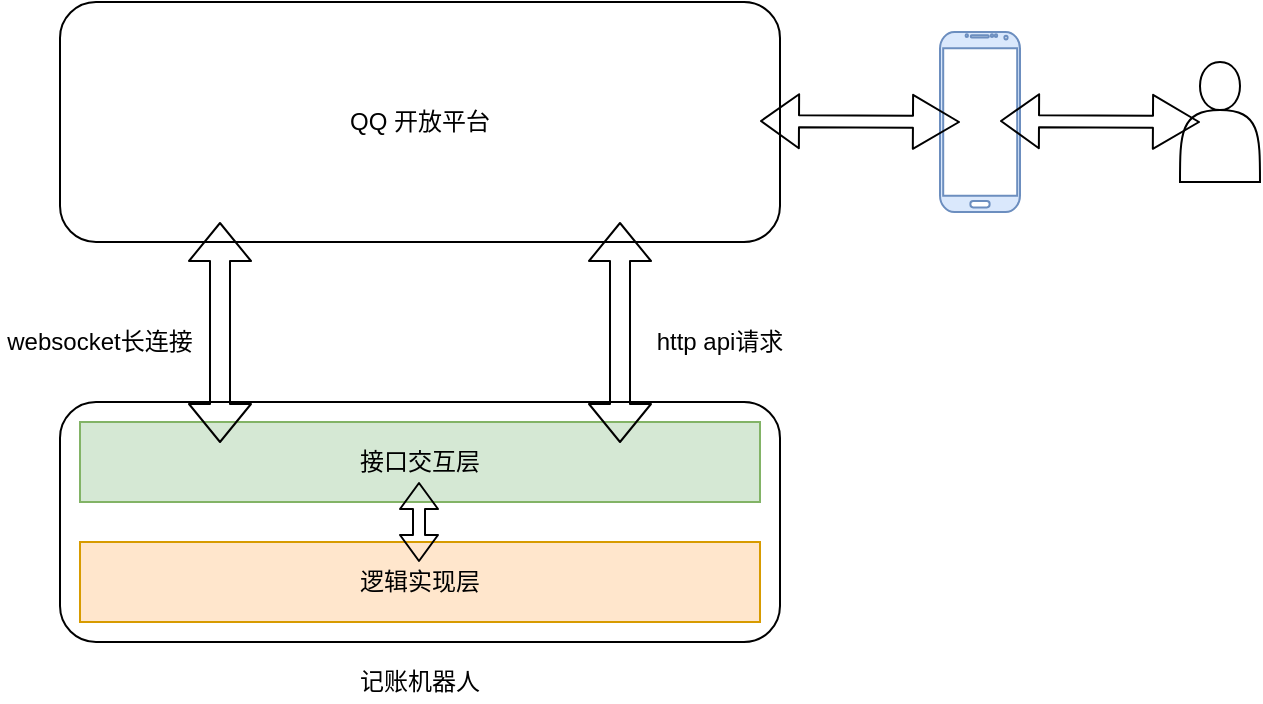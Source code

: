 <mxfile version="14.6.13" type="device" pages="3"><diagram id="xLbE-az0UDE3-I3nshot" name="整体设计"><mxGraphModel dx="946" dy="680" grid="1" gridSize="10" guides="1" tooltips="1" connect="1" arrows="1" fold="1" page="1" pageScale="1" pageWidth="827" pageHeight="1169" math="0" shadow="0"><root><mxCell id="0"/><mxCell id="1" parent="0"/><mxCell id="UMA-9QyaH2UjlRWOOeaW-2" value="" style="shape=actor;whiteSpace=wrap;html=1;" parent="1" vertex="1"><mxGeometry x="640" y="230" width="40" height="60" as="geometry"/></mxCell><mxCell id="UMA-9QyaH2UjlRWOOeaW-3" value="" style="verticalLabelPosition=bottom;verticalAlign=top;html=1;shadow=0;dashed=0;strokeWidth=1;shape=mxgraph.android.phone2;strokeColor=#6c8ebf;fillColor=#dae8fc;" parent="1" vertex="1"><mxGeometry x="520" y="215" width="40" height="90" as="geometry"/></mxCell><mxCell id="UMA-9QyaH2UjlRWOOeaW-4" value="QQ 开放平台" style="rounded=1;whiteSpace=wrap;html=1;" parent="1" vertex="1"><mxGeometry x="80" y="200" width="360" height="120" as="geometry"/></mxCell><mxCell id="UMA-9QyaH2UjlRWOOeaW-5" value="" style="shape=flexArrow;endArrow=classic;startArrow=classic;html=1;width=6;endSize=7.34;" parent="1" edge="1"><mxGeometry width="100" height="100" relative="1" as="geometry"><mxPoint x="430" y="259.5" as="sourcePoint"/><mxPoint x="530" y="260" as="targetPoint"/></mxGeometry></mxCell><mxCell id="UMA-9QyaH2UjlRWOOeaW-7" value="" style="rounded=1;whiteSpace=wrap;html=1;" parent="1" vertex="1"><mxGeometry x="80" y="400" width="360" height="120" as="geometry"/></mxCell><mxCell id="UMA-9QyaH2UjlRWOOeaW-8" value="记账机器人" style="text;html=1;strokeColor=none;fillColor=none;align=center;verticalAlign=middle;whiteSpace=wrap;rounded=0;" parent="1" vertex="1"><mxGeometry x="225" y="530" width="70" height="20" as="geometry"/></mxCell><mxCell id="UMA-9QyaH2UjlRWOOeaW-9" value="接口交互层" style="rounded=0;whiteSpace=wrap;html=1;fillColor=#d5e8d4;strokeColor=#82b366;" parent="1" vertex="1"><mxGeometry x="90" y="410" width="340" height="40" as="geometry"/></mxCell><mxCell id="UMA-9QyaH2UjlRWOOeaW-10" value="逻辑实现层" style="rounded=0;whiteSpace=wrap;html=1;fillColor=#ffe6cc;strokeColor=#d79b00;" parent="1" vertex="1"><mxGeometry x="90" y="470" width="340" height="40" as="geometry"/></mxCell><mxCell id="UMA-9QyaH2UjlRWOOeaW-11" value="" style="shape=flexArrow;endArrow=classic;startArrow=classic;html=1;" parent="1" edge="1"><mxGeometry width="100" height="100" relative="1" as="geometry"><mxPoint x="160" y="310" as="sourcePoint"/><mxPoint x="160" y="420.5" as="targetPoint"/></mxGeometry></mxCell><mxCell id="UMA-9QyaH2UjlRWOOeaW-12" value="" style="shape=flexArrow;endArrow=classic;startArrow=classic;html=1;" parent="1" edge="1"><mxGeometry width="100" height="100" relative="1" as="geometry"><mxPoint x="360" y="310" as="sourcePoint"/><mxPoint x="360" y="420.5" as="targetPoint"/></mxGeometry></mxCell><mxCell id="UMA-9QyaH2UjlRWOOeaW-13" value="websocket长连接" style="text;html=1;strokeColor=none;fillColor=none;align=center;verticalAlign=middle;whiteSpace=wrap;rounded=0;" parent="1" vertex="1"><mxGeometry x="50" y="360" width="100" height="20" as="geometry"/></mxCell><mxCell id="UMA-9QyaH2UjlRWOOeaW-14" value="http api请求" style="text;html=1;strokeColor=none;fillColor=none;align=center;verticalAlign=middle;whiteSpace=wrap;rounded=0;" parent="1" vertex="1"><mxGeometry x="370" y="360" width="80" height="20" as="geometry"/></mxCell><mxCell id="UMA-9QyaH2UjlRWOOeaW-15" value="" style="shape=flexArrow;endArrow=classic;startArrow=classic;html=1;width=6;endSize=7.34;" parent="1" edge="1"><mxGeometry width="100" height="100" relative="1" as="geometry"><mxPoint x="550" y="259.5" as="sourcePoint"/><mxPoint x="650" y="260" as="targetPoint"/></mxGeometry></mxCell><mxCell id="UMA-9QyaH2UjlRWOOeaW-16" value="" style="shape=flexArrow;endArrow=classic;startArrow=classic;html=1;width=6;endSize=4;startWidth=12;startSize=4;endWidth=12;" parent="1" edge="1"><mxGeometry width="100" height="100" relative="1" as="geometry"><mxPoint x="259.5" y="440" as="sourcePoint"/><mxPoint x="259.5" y="480" as="targetPoint"/></mxGeometry></mxCell></root></mxGraphModel></diagram><diagram id="w6zj83rbeju2WhCghvBi" name="接口交互层"><mxGraphModel dx="946" dy="714" grid="1" gridSize="10" guides="1" tooltips="1" connect="1" arrows="1" fold="1" page="1" pageScale="1" pageWidth="827" pageHeight="1169" math="0" shadow="0"><root><mxCell id="cAsA23Wjga1z1YSju3Q9-0"/><mxCell id="cAsA23Wjga1z1YSju3Q9-1" parent="cAsA23Wjga1z1YSju3Q9-0"/><mxCell id="cAsA23Wjga1z1YSju3Q9-22" value="" style="rounded=0;whiteSpace=wrap;html=1;" vertex="1" parent="cAsA23Wjga1z1YSju3Q9-1"><mxGeometry x="120" y="280" width="800" height="440" as="geometry"/></mxCell><mxCell id="cAsA23Wjga1z1YSju3Q9-2" value="QQ开放平台" style="rounded=1;whiteSpace=wrap;html=1;fillColor=#dae8fc;strokeColor=#6c8ebf;" vertex="1" parent="cAsA23Wjga1z1YSju3Q9-1"><mxGeometry x="200" y="120" width="360" height="80" as="geometry"/></mxCell><mxCell id="cAsA23Wjga1z1YSju3Q9-13" style="edgeStyle=orthogonalEdgeStyle;rounded=0;orthogonalLoop=1;jettySize=auto;html=1;exitX=0.5;exitY=0;exitDx=0;exitDy=0;entryX=0.5;entryY=1;entryDx=0;entryDy=0;" edge="1" parent="cAsA23Wjga1z1YSju3Q9-1" source="cAsA23Wjga1z1YSju3Q9-3" target="cAsA23Wjga1z1YSju3Q9-2"><mxGeometry relative="1" as="geometry"/></mxCell><mxCell id="cAsA23Wjga1z1YSju3Q9-3" value="websocket连接/鉴权" style="rounded=0;whiteSpace=wrap;html=1;" vertex="1" parent="cAsA23Wjga1z1YSju3Q9-1"><mxGeometry x="160" y="320" width="120" height="40" as="geometry"/></mxCell><mxCell id="cAsA23Wjga1z1YSju3Q9-14" style="edgeStyle=orthogonalEdgeStyle;rounded=0;orthogonalLoop=1;jettySize=auto;html=1;exitX=0.5;exitY=0;exitDx=0;exitDy=0;entryX=0.5;entryY=1;entryDx=0;entryDy=0;" edge="1" parent="cAsA23Wjga1z1YSju3Q9-1" source="cAsA23Wjga1z1YSju3Q9-4" target="cAsA23Wjga1z1YSju3Q9-2"><mxGeometry relative="1" as="geometry"/></mxCell><mxCell id="cAsA23Wjga1z1YSju3Q9-4" value="websocket&lt;br&gt;定时心跳维护" style="rounded=0;whiteSpace=wrap;html=1;" vertex="1" parent="cAsA23Wjga1z1YSju3Q9-1"><mxGeometry x="320" y="320" width="120" height="40" as="geometry"/></mxCell><mxCell id="cAsA23Wjga1z1YSju3Q9-9" style="edgeStyle=orthogonalEdgeStyle;rounded=0;orthogonalLoop=1;jettySize=auto;html=1;exitX=0.5;exitY=1;exitDx=0;exitDy=0;entryX=0.5;entryY=0;entryDx=0;entryDy=0;" edge="1" parent="cAsA23Wjga1z1YSju3Q9-1" source="cAsA23Wjga1z1YSju3Q9-5" target="cAsA23Wjga1z1YSju3Q9-7"><mxGeometry relative="1" as="geometry"/></mxCell><mxCell id="cAsA23Wjga1z1YSju3Q9-10" style="edgeStyle=orthogonalEdgeStyle;rounded=0;orthogonalLoop=1;jettySize=auto;html=1;exitX=0.5;exitY=1;exitDx=0;exitDy=0;entryX=0.5;entryY=0;entryDx=0;entryDy=0;" edge="1" parent="cAsA23Wjga1z1YSju3Q9-1" source="cAsA23Wjga1z1YSju3Q9-5" target="cAsA23Wjga1z1YSju3Q9-6"><mxGeometry relative="1" as="geometry"/></mxCell><mxCell id="cAsA23Wjga1z1YSju3Q9-11" style="edgeStyle=orthogonalEdgeStyle;rounded=0;orthogonalLoop=1;jettySize=auto;html=1;exitX=0.5;exitY=1;exitDx=0;exitDy=0;entryX=0.5;entryY=0;entryDx=0;entryDy=0;" edge="1" parent="cAsA23Wjga1z1YSju3Q9-1" source="cAsA23Wjga1z1YSju3Q9-5" target="cAsA23Wjga1z1YSju3Q9-8"><mxGeometry relative="1" as="geometry"/></mxCell><mxCell id="cAsA23Wjga1z1YSju3Q9-15" style="edgeStyle=orthogonalEdgeStyle;rounded=0;orthogonalLoop=1;jettySize=auto;html=1;exitX=0.5;exitY=0;exitDx=0;exitDy=0;entryX=0.5;entryY=1;entryDx=0;entryDy=0;startArrow=classic;startFill=1;" edge="1" parent="cAsA23Wjga1z1YSju3Q9-1" source="cAsA23Wjga1z1YSju3Q9-5" target="cAsA23Wjga1z1YSju3Q9-2"><mxGeometry relative="1" as="geometry"/></mxCell><mxCell id="cAsA23Wjga1z1YSju3Q9-5" value="websocket&lt;br&gt;消息监听" style="rounded=0;whiteSpace=wrap;html=1;" vertex="1" parent="cAsA23Wjga1z1YSju3Q9-1"><mxGeometry x="480" y="320" width="120" height="40" as="geometry"/></mxCell><mxCell id="cAsA23Wjga1z1YSju3Q9-21" style="edgeStyle=orthogonalEdgeStyle;rounded=0;orthogonalLoop=1;jettySize=auto;html=1;exitX=0.5;exitY=1;exitDx=0;exitDy=0;entryX=0.5;entryY=0;entryDx=0;entryDy=0;" edge="1" parent="cAsA23Wjga1z1YSju3Q9-1" source="cAsA23Wjga1z1YSju3Q9-6" target="cAsA23Wjga1z1YSju3Q9-16"><mxGeometry relative="1" as="geometry"/></mxCell><mxCell id="cAsA23Wjga1z1YSju3Q9-6" value="普通消息" style="rounded=0;whiteSpace=wrap;html=1;" vertex="1" parent="cAsA23Wjga1z1YSju3Q9-1"><mxGeometry x="500" y="400" width="80" height="40" as="geometry"/></mxCell><mxCell id="cAsA23Wjga1z1YSju3Q9-12" style="edgeStyle=orthogonalEdgeStyle;rounded=0;orthogonalLoop=1;jettySize=auto;html=1;exitX=0.5;exitY=1;exitDx=0;exitDy=0;entryX=0.5;entryY=1;entryDx=0;entryDy=0;" edge="1" parent="cAsA23Wjga1z1YSju3Q9-1" source="cAsA23Wjga1z1YSju3Q9-7" target="cAsA23Wjga1z1YSju3Q9-3"><mxGeometry relative="1" as="geometry"/></mxCell><mxCell id="cAsA23Wjga1z1YSju3Q9-7" value="重新连接" style="rounded=0;whiteSpace=wrap;html=1;" vertex="1" parent="cAsA23Wjga1z1YSju3Q9-1"><mxGeometry x="400" y="400" width="80" height="40" as="geometry"/></mxCell><mxCell id="cAsA23Wjga1z1YSju3Q9-8" value="心跳响应" style="rounded=0;whiteSpace=wrap;html=1;" vertex="1" parent="cAsA23Wjga1z1YSju3Q9-1"><mxGeometry x="600" y="400" width="80" height="40" as="geometry"/></mxCell><mxCell id="cAsA23Wjga1z1YSju3Q9-19" style="edgeStyle=orthogonalEdgeStyle;rounded=0;orthogonalLoop=1;jettySize=auto;html=1;exitX=0.5;exitY=1;exitDx=0;exitDy=0;entryX=0.5;entryY=0;entryDx=0;entryDy=0;" edge="1" parent="cAsA23Wjga1z1YSju3Q9-1" source="cAsA23Wjga1z1YSju3Q9-16" target="cAsA23Wjga1z1YSju3Q9-17"><mxGeometry relative="1" as="geometry"/></mxCell><mxCell id="cAsA23Wjga1z1YSju3Q9-20" style="edgeStyle=orthogonalEdgeStyle;rounded=0;orthogonalLoop=1;jettySize=auto;html=1;exitX=0.5;exitY=1;exitDx=0;exitDy=0;entryX=0.5;entryY=0;entryDx=0;entryDy=0;" edge="1" parent="cAsA23Wjga1z1YSju3Q9-1" source="cAsA23Wjga1z1YSju3Q9-16" target="cAsA23Wjga1z1YSju3Q9-18"><mxGeometry relative="1" as="geometry"><mxPoint x="639" y="540" as="targetPoint"/></mxGeometry></mxCell><mxCell id="cAsA23Wjga1z1YSju3Q9-16" value="事件分发" style="rounded=0;whiteSpace=wrap;html=1;" vertex="1" parent="cAsA23Wjga1z1YSju3Q9-1"><mxGeometry x="500" y="480" width="80" height="40" as="geometry"/></mxCell><mxCell id="cAsA23Wjga1z1YSju3Q9-17" value="READY" style="rounded=0;whiteSpace=wrap;html=1;" vertex="1" parent="cAsA23Wjga1z1YSju3Q9-1"><mxGeometry x="380" y="560" width="140" height="40" as="geometry"/></mxCell><mxCell id="cAsA23Wjga1z1YSju3Q9-27" style="edgeStyle=orthogonalEdgeStyle;rounded=0;orthogonalLoop=1;jettySize=auto;html=1;exitX=0.5;exitY=1;exitDx=0;exitDy=0;entryX=0.5;entryY=0;entryDx=0;entryDy=0;" edge="1" parent="cAsA23Wjga1z1YSju3Q9-1" source="cAsA23Wjga1z1YSju3Q9-18" target="cAsA23Wjga1z1YSju3Q9-24"><mxGeometry relative="1" as="geometry"/></mxCell><mxCell id="cAsA23Wjga1z1YSju3Q9-18" value="AT_MESSAGE_CREATE" style="rounded=0;whiteSpace=wrap;html=1;" vertex="1" parent="cAsA23Wjga1z1YSju3Q9-1"><mxGeometry x="560" y="560" width="140" height="40" as="geometry"/></mxCell><mxCell id="cAsA23Wjga1z1YSju3Q9-23" value="逻辑实现层" style="rounded=0;whiteSpace=wrap;html=1;fillColor=#ffe6cc;strokeColor=#d79b00;" vertex="1" parent="cAsA23Wjga1z1YSju3Q9-1"><mxGeometry x="120" y="760" width="800" height="80" as="geometry"/></mxCell><mxCell id="cAsA23Wjga1z1YSju3Q9-26" style="edgeStyle=orthogonalEdgeStyle;rounded=0;orthogonalLoop=1;jettySize=auto;html=1;exitX=0.5;exitY=1;exitDx=0;exitDy=0;dashed=1;" edge="1" parent="cAsA23Wjga1z1YSju3Q9-1" source="cAsA23Wjga1z1YSju3Q9-24"><mxGeometry relative="1" as="geometry"><mxPoint x="630" y="760" as="targetPoint"/></mxGeometry></mxCell><mxCell id="cAsA23Wjga1z1YSju3Q9-28" style="edgeStyle=orthogonalEdgeStyle;rounded=0;orthogonalLoop=1;jettySize=auto;html=1;exitX=1;exitY=0.5;exitDx=0;exitDy=0;entryX=0;entryY=0.5;entryDx=0;entryDy=0;" edge="1" parent="cAsA23Wjga1z1YSju3Q9-1" source="cAsA23Wjga1z1YSju3Q9-24" target="cAsA23Wjga1z1YSju3Q9-25"><mxGeometry relative="1" as="geometry"/></mxCell><mxCell id="cAsA23Wjga1z1YSju3Q9-24" value="记账逻辑" style="rounded=0;whiteSpace=wrap;html=1;fillColor=#ffe6cc;strokeColor=#d79b00;" vertex="1" parent="cAsA23Wjga1z1YSju3Q9-1"><mxGeometry x="560" y="640" width="140" height="40" as="geometry"/></mxCell><mxCell id="cAsA23Wjga1z1YSju3Q9-30" style="edgeStyle=orthogonalEdgeStyle;rounded=0;orthogonalLoop=1;jettySize=auto;html=1;exitX=0.5;exitY=0;exitDx=0;exitDy=0;entryX=0.5;entryY=1;entryDx=0;entryDy=0;" edge="1" parent="cAsA23Wjga1z1YSju3Q9-1" source="cAsA23Wjga1z1YSju3Q9-25" target="cAsA23Wjga1z1YSju3Q9-29"><mxGeometry relative="1" as="geometry"/></mxCell><mxCell id="cAsA23Wjga1z1YSju3Q9-25" value="消息回复" style="rounded=0;whiteSpace=wrap;html=1;" vertex="1" parent="cAsA23Wjga1z1YSju3Q9-1"><mxGeometry x="740" y="640" width="140" height="40" as="geometry"/></mxCell><mxCell id="cAsA23Wjga1z1YSju3Q9-31" style="edgeStyle=orthogonalEdgeStyle;rounded=0;orthogonalLoop=1;jettySize=auto;html=1;exitX=0.5;exitY=0;exitDx=0;exitDy=0;entryX=1;entryY=0.5;entryDx=0;entryDy=0;" edge="1" parent="cAsA23Wjga1z1YSju3Q9-1" source="cAsA23Wjga1z1YSju3Q9-29" target="cAsA23Wjga1z1YSju3Q9-2"><mxGeometry relative="1" as="geometry"/></mxCell><mxCell id="cAsA23Wjga1z1YSju3Q9-29" value="http请求" style="rounded=0;whiteSpace=wrap;html=1;" vertex="1" parent="cAsA23Wjga1z1YSju3Q9-1"><mxGeometry x="750" y="320" width="120" height="40" as="geometry"/></mxCell></root></mxGraphModel></diagram><diagram id="whEdHOx6a78xvNmRUmA3" name="逻辑实现层"><mxGraphModel dx="946" dy="714" grid="1" gridSize="10" guides="1" tooltips="1" connect="1" arrows="1" fold="1" page="1" pageScale="1" pageWidth="827" pageHeight="1169" math="0" shadow="0"><root><mxCell id="t6Cf_L5-AyWDqtPbOAlc-0"/><mxCell id="t6Cf_L5-AyWDqtPbOAlc-1" parent="t6Cf_L5-AyWDqtPbOAlc-0"/><mxCell id="zTAtX2HT6bWbYvUxJimS-2" value="" style="rounded=0;whiteSpace=wrap;html=1;" vertex="1" parent="t6Cf_L5-AyWDqtPbOAlc-1"><mxGeometry x="200" y="320" width="520" height="280" as="geometry"/></mxCell><mxCell id="zTAtX2HT6bWbYvUxJimS-0" value="QQ开放平台" style="rounded=1;whiteSpace=wrap;html=1;fillColor=#dae8fc;strokeColor=#6c8ebf;" vertex="1" parent="t6Cf_L5-AyWDqtPbOAlc-1"><mxGeometry x="200" y="120" width="360" height="80" as="geometry"/></mxCell><mxCell id="zTAtX2HT6bWbYvUxJimS-3" style="edgeStyle=orthogonalEdgeStyle;rounded=0;orthogonalLoop=1;jettySize=auto;html=1;exitX=0.5;exitY=0;exitDx=0;exitDy=0;entryX=0.5;entryY=1;entryDx=0;entryDy=0;startArrow=classic;startFill=1;" edge="1" parent="t6Cf_L5-AyWDqtPbOAlc-1" source="zTAtX2HT6bWbYvUxJimS-1" target="zTAtX2HT6bWbYvUxJimS-0"><mxGeometry relative="1" as="geometry"/></mxCell><mxCell id="zTAtX2HT6bWbYvUxJimS-4" style="edgeStyle=orthogonalEdgeStyle;rounded=0;orthogonalLoop=1;jettySize=auto;html=1;exitX=0.5;exitY=1;exitDx=0;exitDy=0;entryX=0.5;entryY=0;entryDx=0;entryDy=0;startArrow=none;startFill=0;" edge="1" parent="t6Cf_L5-AyWDqtPbOAlc-1" source="zTAtX2HT6bWbYvUxJimS-1" target="zTAtX2HT6bWbYvUxJimS-5"><mxGeometry relative="1" as="geometry"/></mxCell><mxCell id="zTAtX2HT6bWbYvUxJimS-1" value="接口交互层&amp;nbsp;" style="rounded=0;whiteSpace=wrap;html=1;" vertex="1" parent="t6Cf_L5-AyWDqtPbOAlc-1"><mxGeometry x="200" y="240" width="360" height="40" as="geometry"/></mxCell><mxCell id="zTAtX2HT6bWbYvUxJimS-8" style="edgeStyle=orthogonalEdgeStyle;rounded=0;orthogonalLoop=1;jettySize=auto;html=1;exitX=1;exitY=0.5;exitDx=0;exitDy=0;entryX=0;entryY=0.5;entryDx=0;entryDy=0;startArrow=none;startFill=0;" edge="1" parent="t6Cf_L5-AyWDqtPbOAlc-1" source="zTAtX2HT6bWbYvUxJimS-5" target="zTAtX2HT6bWbYvUxJimS-7"><mxGeometry relative="1" as="geometry"/></mxCell><mxCell id="zTAtX2HT6bWbYvUxJimS-5" value="消息解析" style="rounded=0;whiteSpace=wrap;html=1;" vertex="1" parent="t6Cf_L5-AyWDqtPbOAlc-1"><mxGeometry x="320" y="360" width="120" height="40" as="geometry"/></mxCell><mxCell id="zTAtX2HT6bWbYvUxJimS-13" style="edgeStyle=orthogonalEdgeStyle;rounded=0;orthogonalLoop=1;jettySize=auto;html=1;exitX=0.5;exitY=1;exitDx=0;exitDy=0;entryX=0.5;entryY=0;entryDx=0;entryDy=0;startArrow=none;startFill=0;" edge="1" parent="t6Cf_L5-AyWDqtPbOAlc-1" source="zTAtX2HT6bWbYvUxJimS-6" target="zTAtX2HT6bWbYvUxJimS-10"><mxGeometry relative="1" as="geometry"/></mxCell><mxCell id="zTAtX2HT6bWbYvUxJimS-17" style="edgeStyle=orthogonalEdgeStyle;rounded=0;orthogonalLoop=1;jettySize=auto;html=1;exitX=0;exitY=0.5;exitDx=0;exitDy=0;startArrow=none;startFill=0;curved=1;dashed=1;" edge="1" parent="t6Cf_L5-AyWDqtPbOAlc-1" source="zTAtX2HT6bWbYvUxJimS-6" target="zTAtX2HT6bWbYvUxJimS-16"><mxGeometry relative="1" as="geometry"/></mxCell><mxCell id="zTAtX2HT6bWbYvUxJimS-6" value="新增记录" style="rounded=0;whiteSpace=wrap;html=1;" vertex="1" parent="t6Cf_L5-AyWDqtPbOAlc-1"><mxGeometry x="440" y="440" width="80" height="40" as="geometry"/></mxCell><mxCell id="zTAtX2HT6bWbYvUxJimS-11" style="edgeStyle=orthogonalEdgeStyle;rounded=0;orthogonalLoop=1;jettySize=auto;html=1;exitX=0.5;exitY=1;exitDx=0;exitDy=0;entryX=0.5;entryY=0;entryDx=0;entryDy=0;startArrow=none;startFill=0;" edge="1" parent="t6Cf_L5-AyWDqtPbOAlc-1" source="zTAtX2HT6bWbYvUxJimS-7" target="zTAtX2HT6bWbYvUxJimS-6"><mxGeometry relative="1" as="geometry"/></mxCell><mxCell id="zTAtX2HT6bWbYvUxJimS-12" style="edgeStyle=orthogonalEdgeStyle;rounded=0;orthogonalLoop=1;jettySize=auto;html=1;exitX=0.5;exitY=1;exitDx=0;exitDy=0;entryX=0.5;entryY=0;entryDx=0;entryDy=0;startArrow=none;startFill=0;" edge="1" parent="t6Cf_L5-AyWDqtPbOAlc-1" source="zTAtX2HT6bWbYvUxJimS-7" target="zTAtX2HT6bWbYvUxJimS-9"><mxGeometry relative="1" as="geometry"/></mxCell><mxCell id="zTAtX2HT6bWbYvUxJimS-7" value="&lt;span&gt;操作控制&lt;/span&gt;" style="rounded=0;whiteSpace=wrap;html=1;" vertex="1" parent="t6Cf_L5-AyWDqtPbOAlc-1"><mxGeometry x="480" y="360" width="120" height="40" as="geometry"/></mxCell><mxCell id="zTAtX2HT6bWbYvUxJimS-14" style="edgeStyle=orthogonalEdgeStyle;rounded=0;orthogonalLoop=1;jettySize=auto;html=1;exitX=0.5;exitY=1;exitDx=0;exitDy=0;startArrow=none;startFill=0;" edge="1" parent="t6Cf_L5-AyWDqtPbOAlc-1" source="zTAtX2HT6bWbYvUxJimS-9"><mxGeometry relative="1" as="geometry"><mxPoint x="540" y="520" as="targetPoint"/></mxGeometry></mxCell><mxCell id="zTAtX2HT6bWbYvUxJimS-18" style="edgeStyle=orthogonalEdgeStyle;curved=1;rounded=0;orthogonalLoop=1;jettySize=auto;html=1;exitX=0;exitY=0.5;exitDx=0;exitDy=0;entryX=1;entryY=0.5;entryDx=0;entryDy=0;dashed=1;startArrow=none;startFill=0;" edge="1" parent="t6Cf_L5-AyWDqtPbOAlc-1" source="zTAtX2HT6bWbYvUxJimS-9" target="zTAtX2HT6bWbYvUxJimS-16"><mxGeometry relative="1" as="geometry"><Array as="points"><mxPoint x="560" y="490"/><mxPoint x="470" y="490"/><mxPoint x="470" y="500"/></Array></mxGeometry></mxCell><mxCell id="zTAtX2HT6bWbYvUxJimS-9" value="查询明细" style="rounded=0;whiteSpace=wrap;html=1;" vertex="1" parent="t6Cf_L5-AyWDqtPbOAlc-1"><mxGeometry x="560" y="440" width="80" height="40" as="geometry"/></mxCell><mxCell id="zTAtX2HT6bWbYvUxJimS-15" style="edgeStyle=orthogonalEdgeStyle;rounded=0;orthogonalLoop=1;jettySize=auto;html=1;exitX=1;exitY=0.5;exitDx=0;exitDy=0;entryX=1;entryY=0.5;entryDx=0;entryDy=0;startArrow=none;startFill=0;" edge="1" parent="t6Cf_L5-AyWDqtPbOAlc-1" source="zTAtX2HT6bWbYvUxJimS-10" target="zTAtX2HT6bWbYvUxJimS-1"><mxGeometry relative="1" as="geometry"><Array as="points"><mxPoint x="680" y="540"/><mxPoint x="680" y="260"/></Array></mxGeometry></mxCell><mxCell id="zTAtX2HT6bWbYvUxJimS-10" value="文案组装" style="rounded=0;whiteSpace=wrap;html=1;" vertex="1" parent="t6Cf_L5-AyWDqtPbOAlc-1"><mxGeometry x="480" y="520" width="120" height="40" as="geometry"/></mxCell><mxCell id="zTAtX2HT6bWbYvUxJimS-16" value="数据存储介质" style="rounded=0;whiteSpace=wrap;html=1;fillColor=#d5e8d4;strokeColor=#82b366;" vertex="1" parent="t6Cf_L5-AyWDqtPbOAlc-1"><mxGeometry x="240" y="440" width="120" height="120" as="geometry"/></mxCell></root></mxGraphModel></diagram></mxfile>